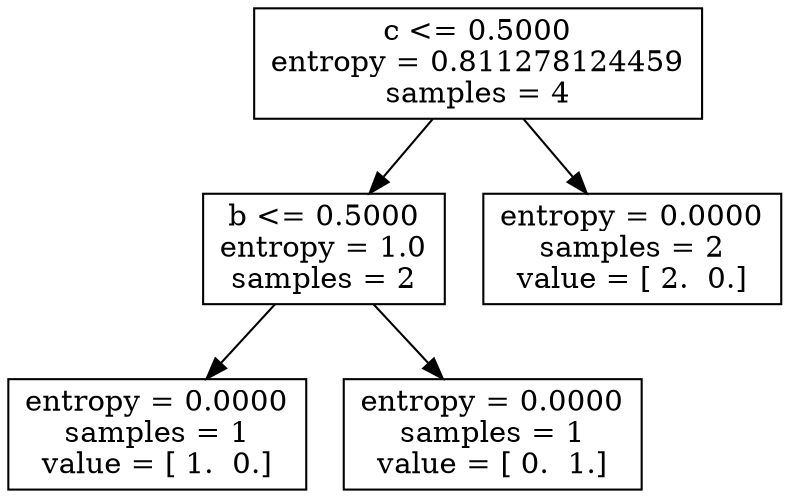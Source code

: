 digraph Tree {
0 [label="c <= 0.5000\nentropy = 0.811278124459\nsamples = 4", shape="box"] ;
1 [label="b <= 0.5000\nentropy = 1.0\nsamples = 2", shape="box"] ;
0 -> 1 ;
2 [label="entropy = 0.0000\nsamples = 1\nvalue = [ 1.  0.]", shape="box"] ;
1 -> 2 ;
3 [label="entropy = 0.0000\nsamples = 1\nvalue = [ 0.  1.]", shape="box"] ;
1 -> 3 ;
4 [label="entropy = 0.0000\nsamples = 2\nvalue = [ 2.  0.]", shape="box"] ;
0 -> 4 ;
}